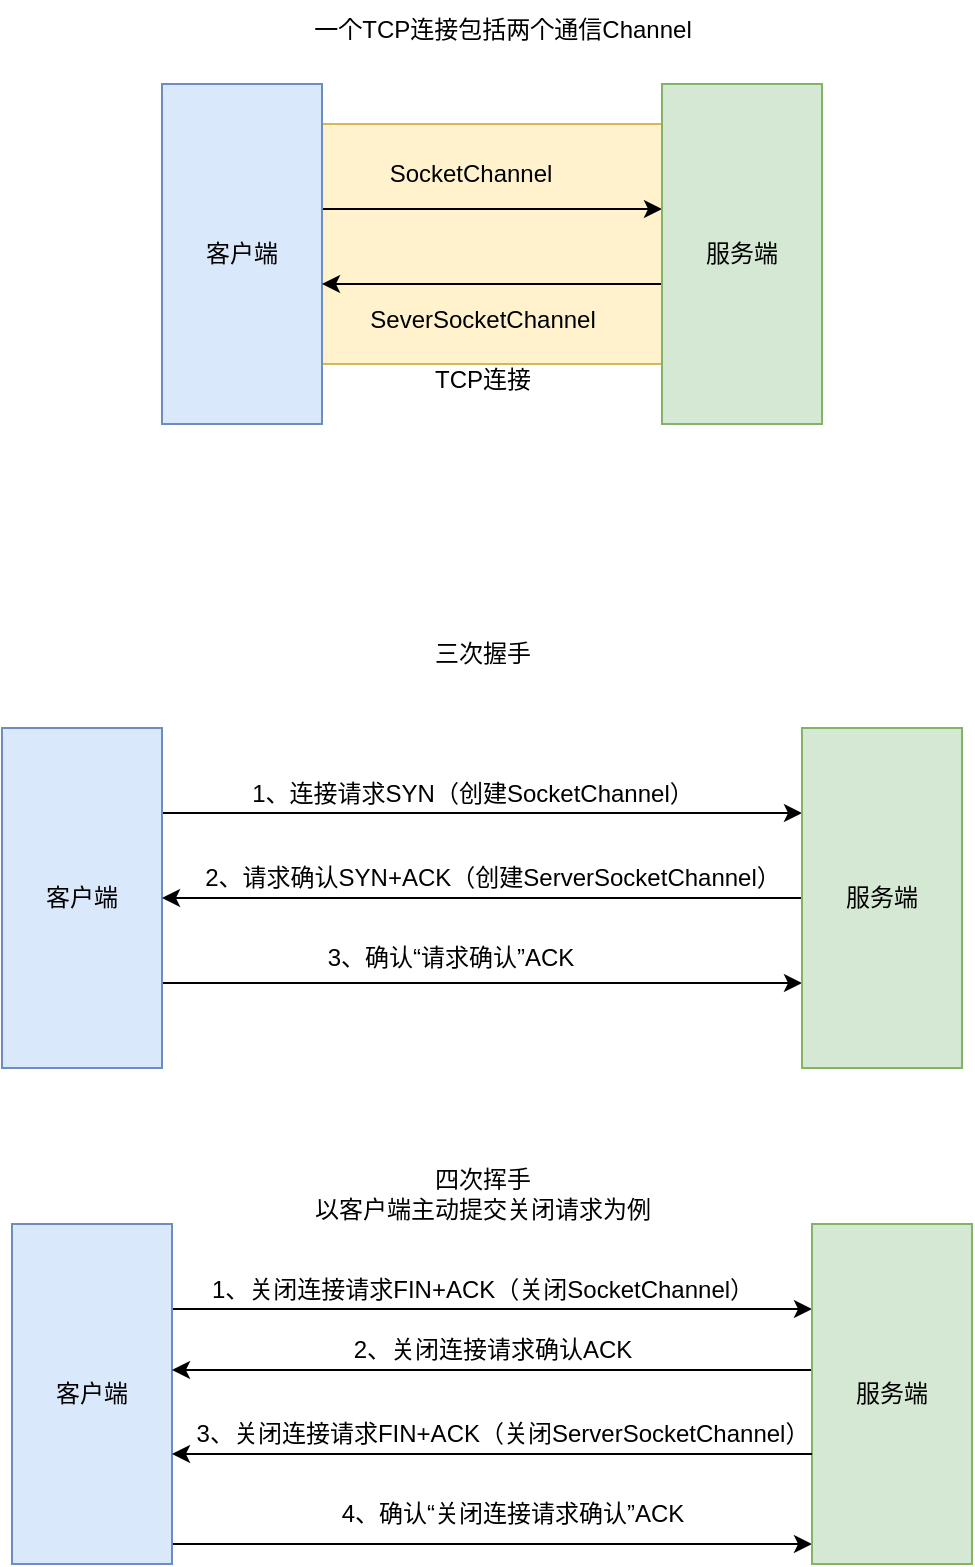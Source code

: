 <mxfile version="24.6.4" type="device">
  <diagram name="第 1 页" id="KIm73RBd0MibPIfYpDuC">
    <mxGraphModel dx="592" dy="346" grid="1" gridSize="10" guides="1" tooltips="1" connect="1" arrows="1" fold="1" page="1" pageScale="1" pageWidth="827" pageHeight="1169" math="0" shadow="0">
      <root>
        <mxCell id="0" />
        <mxCell id="1" parent="0" />
        <mxCell id="WfeYv4DNVJDnMG_4mQB4-8" value="" style="rounded=0;whiteSpace=wrap;html=1;fillColor=#fff2cc;strokeColor=#d6b656;" vertex="1" parent="1">
          <mxGeometry x="280" y="90" width="170" height="120" as="geometry" />
        </mxCell>
        <mxCell id="WfeYv4DNVJDnMG_4mQB4-4" style="edgeStyle=orthogonalEdgeStyle;rounded=0;orthogonalLoop=1;jettySize=auto;html=1;exitX=1;exitY=0.25;exitDx=0;exitDy=0;entryX=0;entryY=0.25;entryDx=0;entryDy=0;" edge="1" parent="1">
          <mxGeometry relative="1" as="geometry">
            <mxPoint x="280" y="132.5" as="sourcePoint" />
            <mxPoint x="450" y="132.5" as="targetPoint" />
          </mxGeometry>
        </mxCell>
        <mxCell id="WfeYv4DNVJDnMG_4mQB4-2" value="客户端" style="rounded=0;whiteSpace=wrap;html=1;fillColor=#dae8fc;strokeColor=#6c8ebf;" vertex="1" parent="1">
          <mxGeometry x="200" y="70" width="80" height="170" as="geometry" />
        </mxCell>
        <mxCell id="WfeYv4DNVJDnMG_4mQB4-6" style="edgeStyle=orthogonalEdgeStyle;rounded=0;orthogonalLoop=1;jettySize=auto;html=1;exitX=0;exitY=0.75;exitDx=0;exitDy=0;entryX=1;entryY=0.75;entryDx=0;entryDy=0;" edge="1" parent="1">
          <mxGeometry relative="1" as="geometry">
            <mxPoint x="450" y="170" as="sourcePoint" />
            <mxPoint x="280" y="170" as="targetPoint" />
          </mxGeometry>
        </mxCell>
        <mxCell id="WfeYv4DNVJDnMG_4mQB4-3" value="服务端" style="rounded=0;whiteSpace=wrap;html=1;fillColor=#d5e8d4;strokeColor=#82b366;" vertex="1" parent="1">
          <mxGeometry x="450" y="70" width="80" height="170" as="geometry" />
        </mxCell>
        <mxCell id="WfeYv4DNVJDnMG_4mQB4-5" value="SocketChannel" style="text;html=1;align=center;verticalAlign=middle;resizable=0;points=[];autosize=1;strokeColor=none;fillColor=none;" vertex="1" parent="1">
          <mxGeometry x="304" y="100" width="100" height="30" as="geometry" />
        </mxCell>
        <mxCell id="WfeYv4DNVJDnMG_4mQB4-7" value="SeverSocketChannel" style="text;html=1;align=center;verticalAlign=middle;resizable=0;points=[];autosize=1;strokeColor=none;fillColor=none;" vertex="1" parent="1">
          <mxGeometry x="290" y="172.5" width="140" height="30" as="geometry" />
        </mxCell>
        <mxCell id="WfeYv4DNVJDnMG_4mQB4-9" value="TCP连接" style="text;html=1;align=center;verticalAlign=middle;resizable=0;points=[];autosize=1;strokeColor=none;fillColor=none;" vertex="1" parent="1">
          <mxGeometry x="325" y="202.5" width="70" height="30" as="geometry" />
        </mxCell>
        <mxCell id="WfeYv4DNVJDnMG_4mQB4-10" value="一个TCP连接包括两个通信Channel" style="text;html=1;align=center;verticalAlign=middle;resizable=0;points=[];autosize=1;strokeColor=none;fillColor=none;" vertex="1" parent="1">
          <mxGeometry x="265" y="28" width="210" height="30" as="geometry" />
        </mxCell>
        <mxCell id="WfeYv4DNVJDnMG_4mQB4-14" style="edgeStyle=orthogonalEdgeStyle;rounded=0;orthogonalLoop=1;jettySize=auto;html=1;exitX=1;exitY=0.25;exitDx=0;exitDy=0;entryX=0;entryY=0.25;entryDx=0;entryDy=0;" edge="1" parent="1" source="WfeYv4DNVJDnMG_4mQB4-11" target="WfeYv4DNVJDnMG_4mQB4-13">
          <mxGeometry relative="1" as="geometry" />
        </mxCell>
        <mxCell id="WfeYv4DNVJDnMG_4mQB4-18" style="edgeStyle=orthogonalEdgeStyle;rounded=0;orthogonalLoop=1;jettySize=auto;html=1;exitX=1;exitY=0.75;exitDx=0;exitDy=0;entryX=0;entryY=0.75;entryDx=0;entryDy=0;" edge="1" parent="1" source="WfeYv4DNVJDnMG_4mQB4-11" target="WfeYv4DNVJDnMG_4mQB4-13">
          <mxGeometry relative="1" as="geometry" />
        </mxCell>
        <mxCell id="WfeYv4DNVJDnMG_4mQB4-11" value="客户端" style="rounded=0;whiteSpace=wrap;html=1;fillColor=#dae8fc;strokeColor=#6c8ebf;" vertex="1" parent="1">
          <mxGeometry x="120" y="392" width="80" height="170" as="geometry" />
        </mxCell>
        <mxCell id="WfeYv4DNVJDnMG_4mQB4-16" style="edgeStyle=orthogonalEdgeStyle;rounded=0;orthogonalLoop=1;jettySize=auto;html=1;exitX=0;exitY=0.5;exitDx=0;exitDy=0;entryX=1;entryY=0.5;entryDx=0;entryDy=0;" edge="1" parent="1" source="WfeYv4DNVJDnMG_4mQB4-13" target="WfeYv4DNVJDnMG_4mQB4-11">
          <mxGeometry relative="1" as="geometry" />
        </mxCell>
        <mxCell id="WfeYv4DNVJDnMG_4mQB4-13" value="服务端" style="rounded=0;whiteSpace=wrap;html=1;fillColor=#d5e8d4;strokeColor=#82b366;" vertex="1" parent="1">
          <mxGeometry x="520" y="392" width="80" height="170" as="geometry" />
        </mxCell>
        <mxCell id="WfeYv4DNVJDnMG_4mQB4-15" value="1、连接请求SYN（创建SocketChannel）" style="text;html=1;align=center;verticalAlign=middle;resizable=0;points=[];autosize=1;strokeColor=none;fillColor=none;" vertex="1" parent="1">
          <mxGeometry x="235" y="410" width="240" height="30" as="geometry" />
        </mxCell>
        <mxCell id="WfeYv4DNVJDnMG_4mQB4-17" value="2、请求确认SYN+ACK（创建ServerSocket&lt;span style=&quot;background-color: initial;&quot;&gt;Channel）&lt;/span&gt;" style="text;html=1;align=center;verticalAlign=middle;resizable=0;points=[];autosize=1;strokeColor=none;fillColor=none;" vertex="1" parent="1">
          <mxGeometry x="210" y="452" width="310" height="30" as="geometry" />
        </mxCell>
        <mxCell id="WfeYv4DNVJDnMG_4mQB4-19" value="3、确认“请求确认”ACK" style="text;html=1;align=center;verticalAlign=middle;resizable=0;points=[];autosize=1;strokeColor=none;fillColor=none;" vertex="1" parent="1">
          <mxGeometry x="269" y="492" width="150" height="30" as="geometry" />
        </mxCell>
        <mxCell id="WfeYv4DNVJDnMG_4mQB4-20" value="三次握手" style="text;html=1;align=center;verticalAlign=middle;resizable=0;points=[];autosize=1;strokeColor=none;fillColor=none;" vertex="1" parent="1">
          <mxGeometry x="325" y="340" width="70" height="30" as="geometry" />
        </mxCell>
        <mxCell id="WfeYv4DNVJDnMG_4mQB4-21" style="edgeStyle=orthogonalEdgeStyle;rounded=0;orthogonalLoop=1;jettySize=auto;html=1;exitX=1;exitY=0.25;exitDx=0;exitDy=0;entryX=0;entryY=0.25;entryDx=0;entryDy=0;" edge="1" source="WfeYv4DNVJDnMG_4mQB4-23" target="WfeYv4DNVJDnMG_4mQB4-25" parent="1">
          <mxGeometry relative="1" as="geometry" />
        </mxCell>
        <mxCell id="WfeYv4DNVJDnMG_4mQB4-22" style="edgeStyle=orthogonalEdgeStyle;rounded=0;orthogonalLoop=1;jettySize=auto;html=1;exitX=1;exitY=0.75;exitDx=0;exitDy=0;entryX=0;entryY=0.75;entryDx=0;entryDy=0;" edge="1" parent="1">
          <mxGeometry relative="1" as="geometry">
            <mxPoint x="205" y="800" as="sourcePoint" />
            <mxPoint x="525" y="800" as="targetPoint" />
          </mxGeometry>
        </mxCell>
        <mxCell id="WfeYv4DNVJDnMG_4mQB4-23" value="客户端" style="rounded=0;whiteSpace=wrap;html=1;fillColor=#dae8fc;strokeColor=#6c8ebf;" vertex="1" parent="1">
          <mxGeometry x="125" y="640" width="80" height="170" as="geometry" />
        </mxCell>
        <mxCell id="WfeYv4DNVJDnMG_4mQB4-24" style="edgeStyle=orthogonalEdgeStyle;rounded=0;orthogonalLoop=1;jettySize=auto;html=1;exitX=0;exitY=0.5;exitDx=0;exitDy=0;entryX=1;entryY=0.5;entryDx=0;entryDy=0;" edge="1" parent="1">
          <mxGeometry relative="1" as="geometry">
            <mxPoint x="525" y="713" as="sourcePoint" />
            <mxPoint x="205" y="713" as="targetPoint" />
          </mxGeometry>
        </mxCell>
        <mxCell id="WfeYv4DNVJDnMG_4mQB4-25" value="服务端" style="rounded=0;whiteSpace=wrap;html=1;fillColor=#d5e8d4;strokeColor=#82b366;" vertex="1" parent="1">
          <mxGeometry x="525" y="640" width="80" height="170" as="geometry" />
        </mxCell>
        <mxCell id="WfeYv4DNVJDnMG_4mQB4-26" value="1、关闭连接请求FIN+ACK（关闭SocketChannel）" style="text;html=1;align=center;verticalAlign=middle;resizable=0;points=[];autosize=1;strokeColor=none;fillColor=none;" vertex="1" parent="1">
          <mxGeometry x="215" y="658" width="290" height="30" as="geometry" />
        </mxCell>
        <mxCell id="WfeYv4DNVJDnMG_4mQB4-27" value="2、关闭连接请求确认ACK" style="text;html=1;align=center;verticalAlign=middle;resizable=0;points=[];autosize=1;strokeColor=none;fillColor=none;" vertex="1" parent="1">
          <mxGeometry x="285" y="688" width="160" height="30" as="geometry" />
        </mxCell>
        <mxCell id="WfeYv4DNVJDnMG_4mQB4-28" value="4、确认“关闭连接请求确认”ACK" style="text;html=1;align=center;verticalAlign=middle;resizable=0;points=[];autosize=1;strokeColor=none;fillColor=none;" vertex="1" parent="1">
          <mxGeometry x="280" y="770" width="190" height="30" as="geometry" />
        </mxCell>
        <mxCell id="WfeYv4DNVJDnMG_4mQB4-29" value="四次挥手&lt;div&gt;以客户端主动提交关闭请求为例&lt;/div&gt;" style="text;html=1;align=center;verticalAlign=middle;resizable=0;points=[];autosize=1;strokeColor=none;fillColor=none;" vertex="1" parent="1">
          <mxGeometry x="265" y="605" width="190" height="40" as="geometry" />
        </mxCell>
        <mxCell id="WfeYv4DNVJDnMG_4mQB4-30" value="服务端" style="rounded=0;whiteSpace=wrap;html=1;fillColor=#d5e8d4;strokeColor=#82b366;" vertex="1" parent="1">
          <mxGeometry x="525" y="640" width="80" height="170" as="geometry" />
        </mxCell>
        <mxCell id="WfeYv4DNVJDnMG_4mQB4-31" value="3、关闭连接请求FIN+ACK（关闭ServerSocketChannel）" style="text;html=1;align=center;verticalAlign=middle;resizable=0;points=[];autosize=1;strokeColor=none;fillColor=none;" vertex="1" parent="1">
          <mxGeometry x="205" y="730" width="330" height="30" as="geometry" />
        </mxCell>
        <mxCell id="WfeYv4DNVJDnMG_4mQB4-32" style="edgeStyle=orthogonalEdgeStyle;rounded=0;orthogonalLoop=1;jettySize=auto;html=1;exitX=0;exitY=0.5;exitDx=0;exitDy=0;entryX=1;entryY=0.5;entryDx=0;entryDy=0;" edge="1" parent="1">
          <mxGeometry relative="1" as="geometry">
            <mxPoint x="525" y="755" as="sourcePoint" />
            <mxPoint x="205" y="755" as="targetPoint" />
          </mxGeometry>
        </mxCell>
      </root>
    </mxGraphModel>
  </diagram>
</mxfile>
